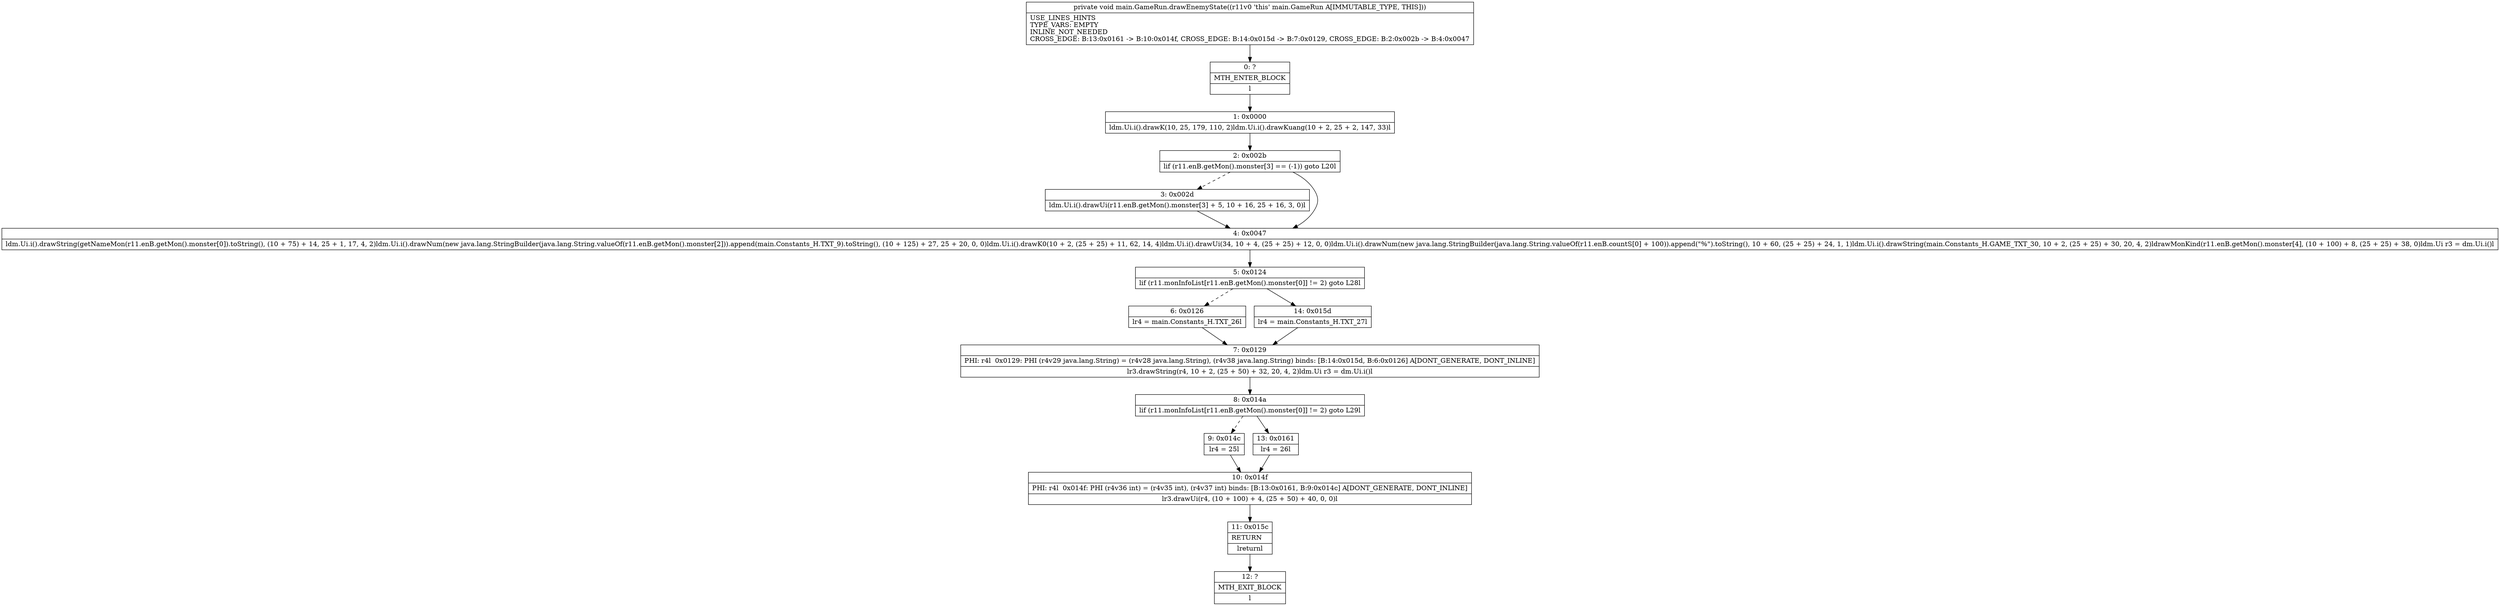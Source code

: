 digraph "CFG formain.GameRun.drawEnemyState()V" {
Node_0 [shape=record,label="{0\:\ ?|MTH_ENTER_BLOCK\l|l}"];
Node_1 [shape=record,label="{1\:\ 0x0000|ldm.Ui.i().drawK(10, 25, 179, 110, 2)ldm.Ui.i().drawKuang(10 + 2, 25 + 2, 147, 33)l}"];
Node_2 [shape=record,label="{2\:\ 0x002b|lif (r11.enB.getMon().monster[3] == (\-1)) goto L20l}"];
Node_3 [shape=record,label="{3\:\ 0x002d|ldm.Ui.i().drawUi(r11.enB.getMon().monster[3] + 5, 10 + 16, 25 + 16, 3, 0)l}"];
Node_4 [shape=record,label="{4\:\ 0x0047|ldm.Ui.i().drawString(getNameMon(r11.enB.getMon().monster[0]).toString(), (10 + 75) + 14, 25 + 1, 17, 4, 2)ldm.Ui.i().drawNum(new java.lang.StringBuilder(java.lang.String.valueOf(r11.enB.getMon().monster[2])).append(main.Constants_H.TXT_9).toString(), (10 + 125) + 27, 25 + 20, 0, 0)ldm.Ui.i().drawK0(10 + 2, (25 + 25) + 11, 62, 14, 4)ldm.Ui.i().drawUi(34, 10 + 4, (25 + 25) + 12, 0, 0)ldm.Ui.i().drawNum(new java.lang.StringBuilder(java.lang.String.valueOf(r11.enB.countS[0] + 100)).append(\"%\").toString(), 10 + 60, (25 + 25) + 24, 1, 1)ldm.Ui.i().drawString(main.Constants_H.GAME_TXT_30, 10 + 2, (25 + 25) + 30, 20, 4, 2)ldrawMonKind(r11.enB.getMon().monster[4], (10 + 100) + 8, (25 + 25) + 38, 0)ldm.Ui r3 = dm.Ui.i()l}"];
Node_5 [shape=record,label="{5\:\ 0x0124|lif (r11.monInfoList[r11.enB.getMon().monster[0]] != 2) goto L28l}"];
Node_6 [shape=record,label="{6\:\ 0x0126|lr4 = main.Constants_H.TXT_26l}"];
Node_7 [shape=record,label="{7\:\ 0x0129|PHI: r4l  0x0129: PHI (r4v29 java.lang.String) = (r4v28 java.lang.String), (r4v38 java.lang.String) binds: [B:14:0x015d, B:6:0x0126] A[DONT_GENERATE, DONT_INLINE]\l|lr3.drawString(r4, 10 + 2, (25 + 50) + 32, 20, 4, 2)ldm.Ui r3 = dm.Ui.i()l}"];
Node_8 [shape=record,label="{8\:\ 0x014a|lif (r11.monInfoList[r11.enB.getMon().monster[0]] != 2) goto L29l}"];
Node_9 [shape=record,label="{9\:\ 0x014c|lr4 = 25l}"];
Node_10 [shape=record,label="{10\:\ 0x014f|PHI: r4l  0x014f: PHI (r4v36 int) = (r4v35 int), (r4v37 int) binds: [B:13:0x0161, B:9:0x014c] A[DONT_GENERATE, DONT_INLINE]\l|lr3.drawUi(r4, (10 + 100) + 4, (25 + 50) + 40, 0, 0)l}"];
Node_11 [shape=record,label="{11\:\ 0x015c|RETURN\l|lreturnl}"];
Node_12 [shape=record,label="{12\:\ ?|MTH_EXIT_BLOCK\l|l}"];
Node_13 [shape=record,label="{13\:\ 0x0161|lr4 = 26l}"];
Node_14 [shape=record,label="{14\:\ 0x015d|lr4 = main.Constants_H.TXT_27l}"];
MethodNode[shape=record,label="{private void main.GameRun.drawEnemyState((r11v0 'this' main.GameRun A[IMMUTABLE_TYPE, THIS]))  | USE_LINES_HINTS\lTYPE_VARS: EMPTY\lINLINE_NOT_NEEDED\lCROSS_EDGE: B:13:0x0161 \-\> B:10:0x014f, CROSS_EDGE: B:14:0x015d \-\> B:7:0x0129, CROSS_EDGE: B:2:0x002b \-\> B:4:0x0047\l}"];
MethodNode -> Node_0;
Node_0 -> Node_1;
Node_1 -> Node_2;
Node_2 -> Node_3[style=dashed];
Node_2 -> Node_4;
Node_3 -> Node_4;
Node_4 -> Node_5;
Node_5 -> Node_6[style=dashed];
Node_5 -> Node_14;
Node_6 -> Node_7;
Node_7 -> Node_8;
Node_8 -> Node_9[style=dashed];
Node_8 -> Node_13;
Node_9 -> Node_10;
Node_10 -> Node_11;
Node_11 -> Node_12;
Node_13 -> Node_10;
Node_14 -> Node_7;
}


